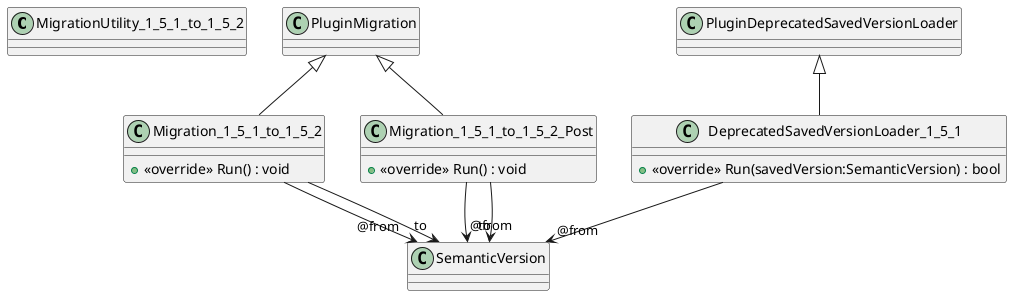 @startuml
class MigrationUtility_1_5_1_to_1_5_2 {
}
class Migration_1_5_1_to_1_5_2 {
    + <<override>> Run() : void
}
class Migration_1_5_1_to_1_5_2_Post {
    + <<override>> Run() : void
}
class DeprecatedSavedVersionLoader_1_5_1 {
    + <<override>> Run(savedVersion:SemanticVersion) : bool
}
PluginMigration <|-- Migration_1_5_1_to_1_5_2
Migration_1_5_1_to_1_5_2 --> "@from" SemanticVersion
Migration_1_5_1_to_1_5_2 --> "to" SemanticVersion
PluginMigration <|-- Migration_1_5_1_to_1_5_2_Post
Migration_1_5_1_to_1_5_2_Post --> "@from" SemanticVersion
Migration_1_5_1_to_1_5_2_Post --> "to" SemanticVersion
PluginDeprecatedSavedVersionLoader <|-- DeprecatedSavedVersionLoader_1_5_1
DeprecatedSavedVersionLoader_1_5_1 --> "@from" SemanticVersion
@enduml
